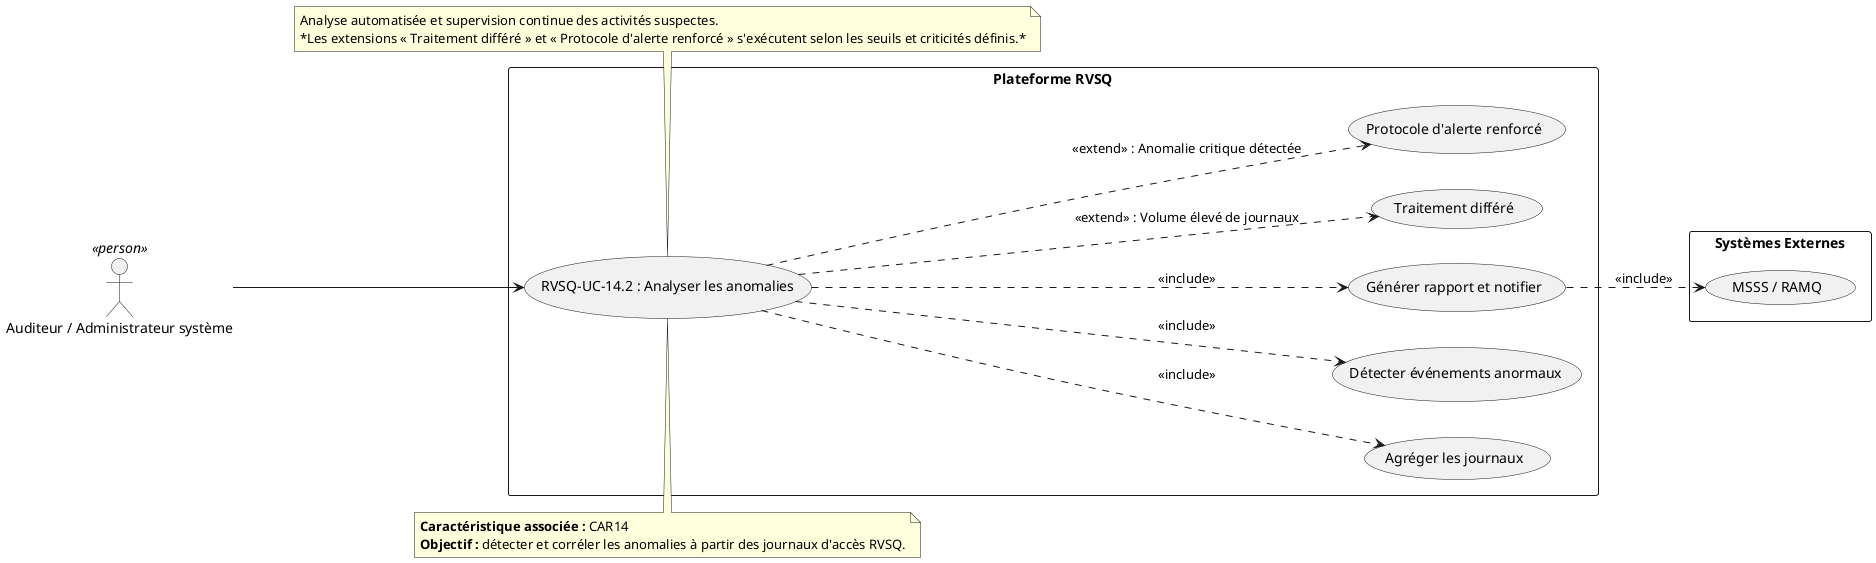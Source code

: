 @startuml RVSQ-UC-14_2_Analyser_Anomalies
left to right direction

actor "Auditeur / Administrateur système" as Auditeur <<person>>

rectangle "Plateforme RVSQ" {
  usecase "RVSQ-UC-14.2 : Analyser les anomalies" as UC142
  usecase "Agréger les journaux" as UC142_A
  usecase "Détecter événements anormaux" as UC142_B
  usecase "Générer rapport et notifier" as UC142_C
  usecase "Traitement différé" as UC142_D
  usecase "Protocole d'alerte renforcé" as UC142_E
}

rectangle "Systèmes Externes" {
  usecase "MSSS / RAMQ" as MSSS
}

' --- Relations principales
Auditeur --> UC142
UC142 ..> UC142_A : <<include>>
UC142 ..> UC142_B : <<include>>
UC142 ..> UC142_C : <<include>>

' --- Relations externes
UC142_C ..> MSSS : <<include>>

' --- Extensions conditionnelles
UC142 ..> UC142_D : <<extend>> : Volume élevé de journaux
UC142 ..> UC142_E : <<extend>> : Anomalie critique détectée

note top of UC142
  **Caractéristique associée :** CAR14
  **Objectif :** détecter et corréler les anomalies à partir des journaux d'accès RVSQ.
end note

note bottom of UC142
  Analyse automatisée et supervision continue des activités suspectes.
  *Les extensions « Traitement différé » et « Protocole d'alerte renforcé » s'exécutent selon les seuils et criticités définis.*
end note
@enduml
